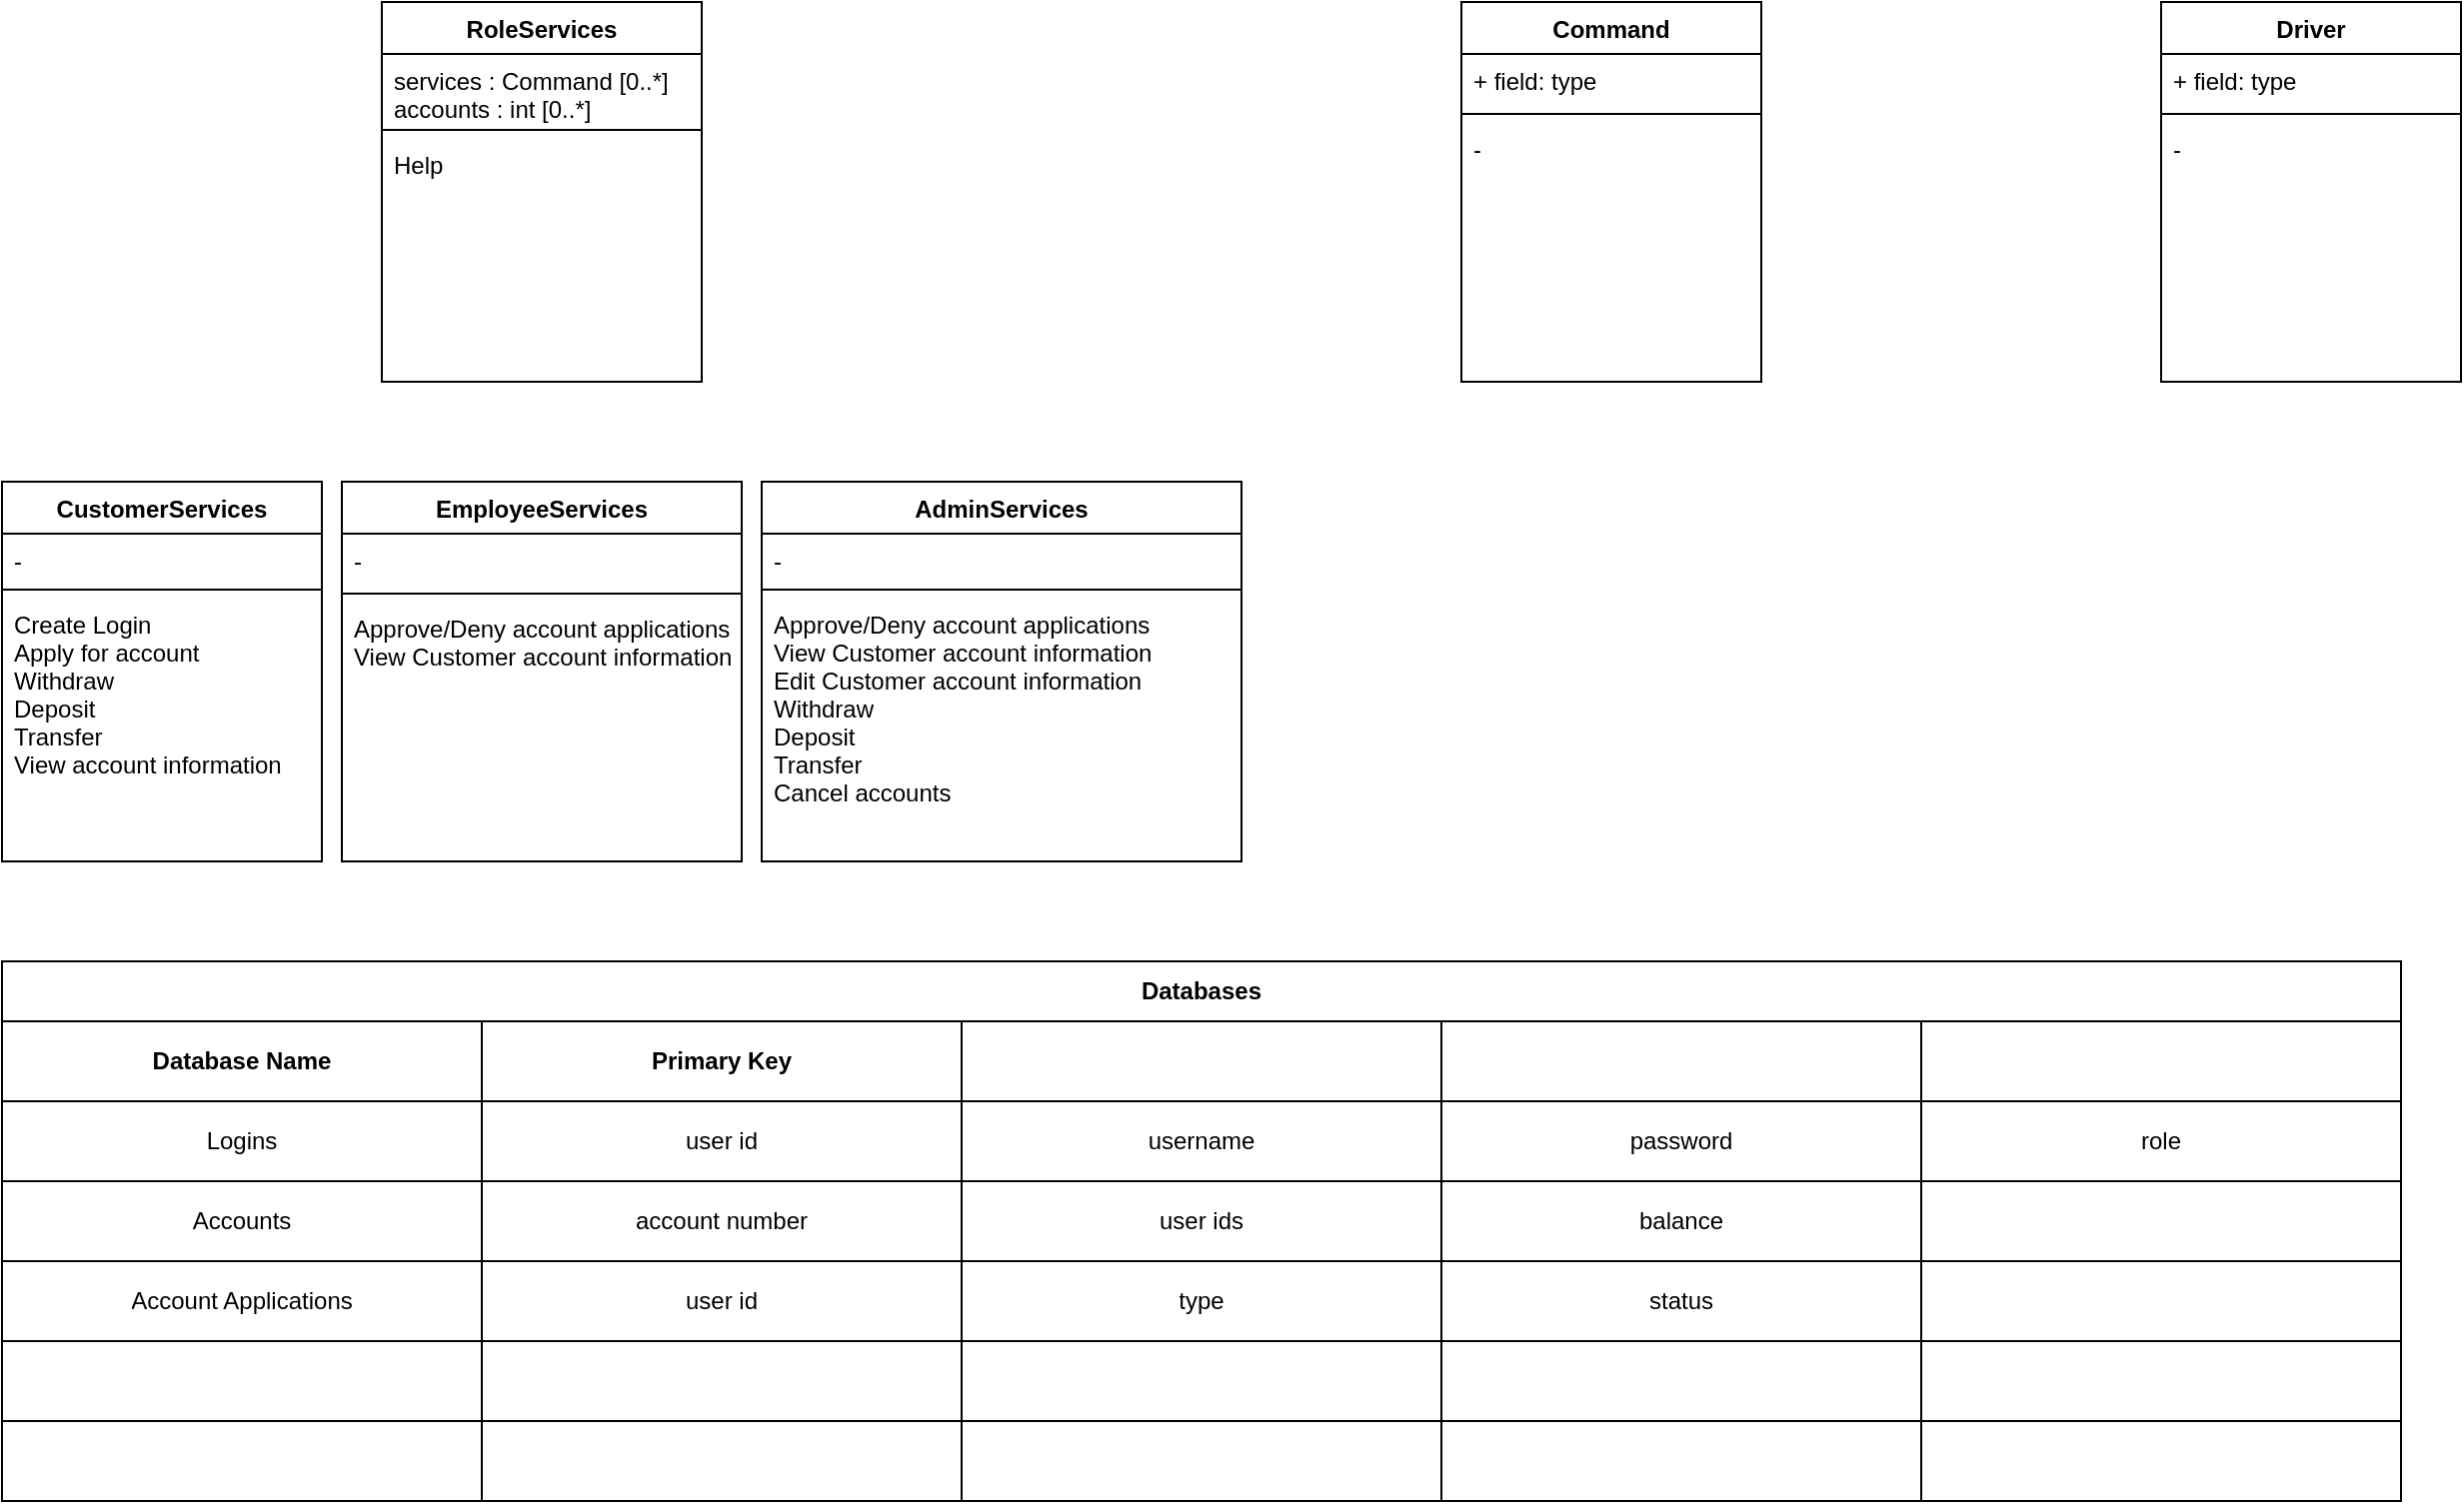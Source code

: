 <mxfile version="13.7.9" type="device"><diagram id="MOLWSdntqv5KNlrbiwFM" name="Page-1"><mxGraphModel dx="823" dy="619" grid="1" gridSize="10" guides="1" tooltips="1" connect="1" arrows="1" fold="1" page="1" pageScale="1" pageWidth="1100" pageHeight="1700" math="0" shadow="0"><root><mxCell id="0"/><mxCell id="1" parent="0"/><mxCell id="bUOklGpjW5dBZurvCayd-43" value="Command" style="swimlane;fontStyle=1;align=center;verticalAlign=top;childLayout=stackLayout;horizontal=1;startSize=26;horizontalStack=0;resizeParent=1;resizeParentMax=0;resizeLast=0;collapsible=1;marginBottom=0;" parent="1" vertex="1"><mxGeometry x="770" y="120" width="150" height="190" as="geometry"/></mxCell><mxCell id="bUOklGpjW5dBZurvCayd-44" value="+ field: type" style="text;strokeColor=none;fillColor=none;align=left;verticalAlign=top;spacingLeft=4;spacingRight=4;overflow=hidden;rotatable=0;points=[[0,0.5],[1,0.5]];portConstraint=eastwest;" parent="bUOklGpjW5dBZurvCayd-43" vertex="1"><mxGeometry y="26" width="150" height="26" as="geometry"/></mxCell><mxCell id="bUOklGpjW5dBZurvCayd-45" value="" style="line;strokeWidth=1;fillColor=none;align=left;verticalAlign=middle;spacingTop=-1;spacingLeft=3;spacingRight=3;rotatable=0;labelPosition=right;points=[];portConstraint=eastwest;" parent="bUOklGpjW5dBZurvCayd-43" vertex="1"><mxGeometry y="52" width="150" height="8" as="geometry"/></mxCell><mxCell id="bUOklGpjW5dBZurvCayd-46" value="-" style="text;strokeColor=none;fillColor=none;align=left;verticalAlign=top;spacingLeft=4;spacingRight=4;overflow=hidden;rotatable=0;points=[[0,0.5],[1,0.5]];portConstraint=eastwest;" parent="bUOklGpjW5dBZurvCayd-43" vertex="1"><mxGeometry y="60" width="150" height="130" as="geometry"/></mxCell><mxCell id="bUOklGpjW5dBZurvCayd-24" value="Driver" style="swimlane;fontStyle=1;align=center;verticalAlign=top;childLayout=stackLayout;horizontal=1;startSize=26;horizontalStack=0;resizeParent=1;resizeParentMax=0;resizeLast=0;collapsible=1;marginBottom=0;" parent="1" vertex="1"><mxGeometry x="1120" y="120" width="150" height="190" as="geometry"/></mxCell><mxCell id="bUOklGpjW5dBZurvCayd-25" value="+ field: type" style="text;strokeColor=none;fillColor=none;align=left;verticalAlign=top;spacingLeft=4;spacingRight=4;overflow=hidden;rotatable=0;points=[[0,0.5],[1,0.5]];portConstraint=eastwest;" parent="bUOklGpjW5dBZurvCayd-24" vertex="1"><mxGeometry y="26" width="150" height="26" as="geometry"/></mxCell><mxCell id="bUOklGpjW5dBZurvCayd-26" value="" style="line;strokeWidth=1;fillColor=none;align=left;verticalAlign=middle;spacingTop=-1;spacingLeft=3;spacingRight=3;rotatable=0;labelPosition=right;points=[];portConstraint=eastwest;" parent="bUOklGpjW5dBZurvCayd-24" vertex="1"><mxGeometry y="52" width="150" height="8" as="geometry"/></mxCell><mxCell id="bUOklGpjW5dBZurvCayd-27" value="-" style="text;strokeColor=none;fillColor=none;align=left;verticalAlign=top;spacingLeft=4;spacingRight=4;overflow=hidden;rotatable=0;points=[[0,0.5],[1,0.5]];portConstraint=eastwest;" parent="bUOklGpjW5dBZurvCayd-24" vertex="1"><mxGeometry y="60" width="150" height="130" as="geometry"/></mxCell><mxCell id="bUOklGpjW5dBZurvCayd-3" value="Databases" style="shape=table;html=1;whiteSpace=wrap;startSize=30;container=1;collapsible=0;childLayout=tableLayout;fontStyle=1;align=center;strokeColor=#000000;" parent="1" vertex="1"><mxGeometry x="40" y="600" width="1200" height="270" as="geometry"/></mxCell><mxCell id="bUOklGpjW5dBZurvCayd-107" style="shape=partialRectangle;html=1;whiteSpace=wrap;collapsible=0;dropTarget=0;pointerEvents=0;fillColor=none;top=0;left=0;bottom=0;right=0;points=[[0,0.5],[1,0.5]];portConstraint=eastwest;" parent="bUOklGpjW5dBZurvCayd-3" vertex="1"><mxGeometry y="30" width="1200" height="40" as="geometry"/></mxCell><mxCell id="bUOklGpjW5dBZurvCayd-108" value="&lt;b&gt;Database Name&lt;/b&gt;" style="shape=partialRectangle;html=1;whiteSpace=wrap;connectable=0;top=0;left=0;bottom=0;right=0;overflow=hidden;strokeWidth=1;perimeterSpacing=1;fillColor=none;" parent="bUOklGpjW5dBZurvCayd-107" vertex="1"><mxGeometry width="240" height="40" as="geometry"/></mxCell><mxCell id="bUOklGpjW5dBZurvCayd-109" value="&lt;b&gt;Primary Key&lt;/b&gt;" style="shape=partialRectangle;html=1;whiteSpace=wrap;connectable=0;fillColor=none;top=0;left=0;bottom=0;right=0;overflow=hidden;" parent="bUOklGpjW5dBZurvCayd-107" vertex="1"><mxGeometry x="240" width="240" height="40" as="geometry"/></mxCell><mxCell id="bUOklGpjW5dBZurvCayd-110" style="shape=partialRectangle;html=1;whiteSpace=wrap;connectable=0;fillColor=none;top=0;left=0;bottom=0;right=0;overflow=hidden;" parent="bUOklGpjW5dBZurvCayd-107" vertex="1"><mxGeometry x="480" width="240" height="40" as="geometry"/></mxCell><mxCell id="bUOklGpjW5dBZurvCayd-111" style="shape=partialRectangle;html=1;whiteSpace=wrap;connectable=0;fillColor=none;top=0;left=0;bottom=0;right=0;overflow=hidden;" parent="bUOklGpjW5dBZurvCayd-107" vertex="1"><mxGeometry x="720" width="240" height="40" as="geometry"/></mxCell><mxCell id="bUOklGpjW5dBZurvCayd-112" style="shape=partialRectangle;html=1;whiteSpace=wrap;connectable=0;fillColor=none;top=0;left=0;bottom=0;right=0;overflow=hidden;" parent="bUOklGpjW5dBZurvCayd-107" vertex="1"><mxGeometry x="960" width="240" height="40" as="geometry"/></mxCell><mxCell id="bUOklGpjW5dBZurvCayd-16" value="" style="shape=partialRectangle;html=1;whiteSpace=wrap;collapsible=0;dropTarget=0;pointerEvents=0;fillColor=none;top=0;left=0;bottom=0;right=0;points=[[0,0.5],[1,0.5]];portConstraint=eastwest;" parent="bUOklGpjW5dBZurvCayd-3" vertex="1"><mxGeometry y="70" width="1200" height="40" as="geometry"/></mxCell><mxCell id="bUOklGpjW5dBZurvCayd-17" value="Logins" style="shape=partialRectangle;html=1;whiteSpace=wrap;connectable=0;top=0;left=0;bottom=0;right=0;overflow=hidden;strokeWidth=1;perimeterSpacing=1;fillColor=none;" parent="bUOklGpjW5dBZurvCayd-16" vertex="1"><mxGeometry width="240" height="40" as="geometry"/></mxCell><mxCell id="bUOklGpjW5dBZurvCayd-28" value="user id" style="shape=partialRectangle;html=1;whiteSpace=wrap;connectable=0;fillColor=none;top=0;left=0;bottom=0;right=0;overflow=hidden;" parent="bUOklGpjW5dBZurvCayd-16" vertex="1"><mxGeometry x="240" width="240" height="40" as="geometry"/></mxCell><mxCell id="bUOklGpjW5dBZurvCayd-33" value="&lt;span&gt;username&lt;/span&gt;" style="shape=partialRectangle;html=1;whiteSpace=wrap;connectable=0;fillColor=none;top=0;left=0;bottom=0;right=0;overflow=hidden;" parent="bUOklGpjW5dBZurvCayd-16" vertex="1"><mxGeometry x="480" width="240" height="40" as="geometry"/></mxCell><mxCell id="bUOklGpjW5dBZurvCayd-38" value="password" style="shape=partialRectangle;html=1;whiteSpace=wrap;connectable=0;fillColor=none;top=0;left=0;bottom=0;right=0;overflow=hidden;" parent="bUOklGpjW5dBZurvCayd-16" vertex="1"><mxGeometry x="720" width="240" height="40" as="geometry"/></mxCell><mxCell id="bUOklGpjW5dBZurvCayd-68" value="role" style="shape=partialRectangle;html=1;whiteSpace=wrap;connectable=0;fillColor=none;top=0;left=0;bottom=0;right=0;overflow=hidden;" parent="bUOklGpjW5dBZurvCayd-16" vertex="1"><mxGeometry x="960" width="240" height="40" as="geometry"/></mxCell><mxCell id="bUOklGpjW5dBZurvCayd-20" value="" style="shape=partialRectangle;html=1;whiteSpace=wrap;collapsible=0;dropTarget=0;pointerEvents=0;fillColor=none;top=0;left=0;bottom=0;right=0;points=[[0,0.5],[1,0.5]];portConstraint=eastwest;" parent="bUOklGpjW5dBZurvCayd-3" vertex="1"><mxGeometry y="110" width="1200" height="40" as="geometry"/></mxCell><mxCell id="bUOklGpjW5dBZurvCayd-21" value="Accounts" style="shape=partialRectangle;html=1;whiteSpace=wrap;connectable=0;top=0;left=0;bottom=0;right=0;overflow=hidden;strokeWidth=1;perimeterSpacing=1;fillColor=none;" parent="bUOklGpjW5dBZurvCayd-20" vertex="1"><mxGeometry width="240" height="40" as="geometry"/></mxCell><mxCell id="bUOklGpjW5dBZurvCayd-29" value="account number" style="shape=partialRectangle;html=1;whiteSpace=wrap;connectable=0;fillColor=none;top=0;left=0;bottom=0;right=0;overflow=hidden;" parent="bUOklGpjW5dBZurvCayd-20" vertex="1"><mxGeometry x="240" width="240" height="40" as="geometry"/></mxCell><mxCell id="bUOklGpjW5dBZurvCayd-34" value="user ids" style="shape=partialRectangle;html=1;whiteSpace=wrap;connectable=0;fillColor=none;top=0;left=0;bottom=0;right=0;overflow=hidden;" parent="bUOklGpjW5dBZurvCayd-20" vertex="1"><mxGeometry x="480" width="240" height="40" as="geometry"/></mxCell><mxCell id="bUOklGpjW5dBZurvCayd-39" value="balance" style="shape=partialRectangle;html=1;whiteSpace=wrap;connectable=0;fillColor=none;top=0;left=0;bottom=0;right=0;overflow=hidden;" parent="bUOklGpjW5dBZurvCayd-20" vertex="1"><mxGeometry x="720" width="240" height="40" as="geometry"/></mxCell><mxCell id="bUOklGpjW5dBZurvCayd-69" style="shape=partialRectangle;html=1;whiteSpace=wrap;connectable=0;fillColor=none;top=0;left=0;bottom=0;right=0;overflow=hidden;" parent="bUOklGpjW5dBZurvCayd-20" vertex="1"><mxGeometry x="960" width="240" height="40" as="geometry"/></mxCell><mxCell id="bUOklGpjW5dBZurvCayd-4" value="" style="shape=partialRectangle;html=1;whiteSpace=wrap;collapsible=0;dropTarget=0;pointerEvents=0;fillColor=none;top=0;left=0;bottom=0;right=0;points=[[0,0.5],[1,0.5]];portConstraint=eastwest;" parent="bUOklGpjW5dBZurvCayd-3" vertex="1"><mxGeometry y="150" width="1200" height="40" as="geometry"/></mxCell><mxCell id="bUOklGpjW5dBZurvCayd-5" value="Account Applications" style="shape=partialRectangle;html=1;whiteSpace=wrap;connectable=0;top=0;left=0;bottom=0;right=0;overflow=hidden;strokeWidth=1;perimeterSpacing=1;fillColor=none;" parent="bUOklGpjW5dBZurvCayd-4" vertex="1"><mxGeometry width="240" height="40" as="geometry"/></mxCell><mxCell id="bUOklGpjW5dBZurvCayd-30" value="user id" style="shape=partialRectangle;html=1;whiteSpace=wrap;connectable=0;fillColor=none;top=0;left=0;bottom=0;right=0;overflow=hidden;" parent="bUOklGpjW5dBZurvCayd-4" vertex="1"><mxGeometry x="240" width="240" height="40" as="geometry"/></mxCell><mxCell id="bUOklGpjW5dBZurvCayd-35" value="type" style="shape=partialRectangle;html=1;whiteSpace=wrap;connectable=0;fillColor=none;top=0;left=0;bottom=0;right=0;overflow=hidden;" parent="bUOklGpjW5dBZurvCayd-4" vertex="1"><mxGeometry x="480" width="240" height="40" as="geometry"/></mxCell><mxCell id="bUOklGpjW5dBZurvCayd-40" value="status" style="shape=partialRectangle;html=1;whiteSpace=wrap;connectable=0;fillColor=none;top=0;left=0;bottom=0;right=0;overflow=hidden;" parent="bUOklGpjW5dBZurvCayd-4" vertex="1"><mxGeometry x="720" width="240" height="40" as="geometry"/></mxCell><mxCell id="bUOklGpjW5dBZurvCayd-70" style="shape=partialRectangle;html=1;whiteSpace=wrap;connectable=0;fillColor=none;top=0;left=0;bottom=0;right=0;overflow=hidden;" parent="bUOklGpjW5dBZurvCayd-4" vertex="1"><mxGeometry x="960" width="240" height="40" as="geometry"/></mxCell><mxCell id="bUOklGpjW5dBZurvCayd-8" value="" style="shape=partialRectangle;html=1;whiteSpace=wrap;collapsible=0;dropTarget=0;pointerEvents=0;fillColor=none;top=0;left=0;bottom=0;right=0;points=[[0,0.5],[1,0.5]];portConstraint=eastwest;" parent="bUOklGpjW5dBZurvCayd-3" vertex="1"><mxGeometry y="190" width="1200" height="40" as="geometry"/></mxCell><mxCell id="bUOklGpjW5dBZurvCayd-9" value="" style="shape=partialRectangle;html=1;whiteSpace=wrap;connectable=0;fillColor=none;top=0;left=0;bottom=0;right=0;overflow=hidden;" parent="bUOklGpjW5dBZurvCayd-8" vertex="1"><mxGeometry width="240" height="40" as="geometry"/></mxCell><mxCell id="bUOklGpjW5dBZurvCayd-31" style="shape=partialRectangle;html=1;whiteSpace=wrap;connectable=0;fillColor=none;top=0;left=0;bottom=0;right=0;overflow=hidden;" parent="bUOklGpjW5dBZurvCayd-8" vertex="1"><mxGeometry x="240" width="240" height="40" as="geometry"/></mxCell><mxCell id="bUOklGpjW5dBZurvCayd-36" style="shape=partialRectangle;html=1;whiteSpace=wrap;connectable=0;fillColor=none;top=0;left=0;bottom=0;right=0;overflow=hidden;" parent="bUOklGpjW5dBZurvCayd-8" vertex="1"><mxGeometry x="480" width="240" height="40" as="geometry"/></mxCell><mxCell id="bUOklGpjW5dBZurvCayd-41" style="shape=partialRectangle;html=1;whiteSpace=wrap;connectable=0;fillColor=none;top=0;left=0;bottom=0;right=0;overflow=hidden;" parent="bUOklGpjW5dBZurvCayd-8" vertex="1"><mxGeometry x="720" width="240" height="40" as="geometry"/></mxCell><mxCell id="bUOklGpjW5dBZurvCayd-71" style="shape=partialRectangle;html=1;whiteSpace=wrap;connectable=0;fillColor=none;top=0;left=0;bottom=0;right=0;overflow=hidden;" parent="bUOklGpjW5dBZurvCayd-8" vertex="1"><mxGeometry x="960" width="240" height="40" as="geometry"/></mxCell><mxCell id="bUOklGpjW5dBZurvCayd-12" value="" style="shape=partialRectangle;html=1;whiteSpace=wrap;collapsible=0;dropTarget=0;pointerEvents=0;fillColor=none;top=0;left=0;bottom=0;right=0;points=[[0,0.5],[1,0.5]];portConstraint=eastwest;" parent="bUOklGpjW5dBZurvCayd-3" vertex="1"><mxGeometry y="230" width="1200" height="40" as="geometry"/></mxCell><mxCell id="bUOklGpjW5dBZurvCayd-13" value="" style="shape=partialRectangle;html=1;whiteSpace=wrap;connectable=0;fillColor=none;top=0;left=0;bottom=0;right=0;overflow=hidden;" parent="bUOklGpjW5dBZurvCayd-12" vertex="1"><mxGeometry width="240" height="40" as="geometry"/></mxCell><mxCell id="bUOklGpjW5dBZurvCayd-32" style="shape=partialRectangle;html=1;whiteSpace=wrap;connectable=0;fillColor=none;top=0;left=0;bottom=0;right=0;overflow=hidden;" parent="bUOklGpjW5dBZurvCayd-12" vertex="1"><mxGeometry x="240" width="240" height="40" as="geometry"/></mxCell><mxCell id="bUOklGpjW5dBZurvCayd-37" style="shape=partialRectangle;html=1;whiteSpace=wrap;connectable=0;fillColor=none;top=0;left=0;bottom=0;right=0;overflow=hidden;" parent="bUOklGpjW5dBZurvCayd-12" vertex="1"><mxGeometry x="480" width="240" height="40" as="geometry"/></mxCell><mxCell id="bUOklGpjW5dBZurvCayd-42" style="shape=partialRectangle;html=1;whiteSpace=wrap;connectable=0;fillColor=none;top=0;left=0;bottom=0;right=0;overflow=hidden;" parent="bUOklGpjW5dBZurvCayd-12" vertex="1"><mxGeometry x="720" width="240" height="40" as="geometry"/></mxCell><mxCell id="bUOklGpjW5dBZurvCayd-72" style="shape=partialRectangle;html=1;whiteSpace=wrap;connectable=0;fillColor=none;top=0;left=0;bottom=0;right=0;overflow=hidden;" parent="bUOklGpjW5dBZurvCayd-12" vertex="1"><mxGeometry x="960" width="240" height="40" as="geometry"/></mxCell><mxCell id="xtTjwRhM_AZPEElo4OAW-9" value="EmployeeServices" style="swimlane;fontStyle=1;align=center;verticalAlign=top;childLayout=stackLayout;horizontal=1;startSize=26;horizontalStack=0;resizeParent=1;resizeParentMax=0;resizeLast=0;collapsible=1;marginBottom=0;" parent="1" vertex="1"><mxGeometry x="210" y="360" width="200" height="190" as="geometry"/></mxCell><mxCell id="xtTjwRhM_AZPEElo4OAW-10" value="-" style="text;strokeColor=none;fillColor=none;align=left;verticalAlign=top;spacingLeft=4;spacingRight=4;overflow=hidden;rotatable=0;points=[[0,0.5],[1,0.5]];portConstraint=eastwest;" parent="xtTjwRhM_AZPEElo4OAW-9" vertex="1"><mxGeometry y="26" width="200" height="26" as="geometry"/></mxCell><mxCell id="bUOklGpjW5dBZurvCayd-52" value="" style="line;strokeWidth=1;fillColor=none;align=left;verticalAlign=middle;spacingTop=-1;spacingLeft=3;spacingRight=3;rotatable=0;labelPosition=right;points=[];portConstraint=eastwest;" parent="xtTjwRhM_AZPEElo4OAW-9" vertex="1"><mxGeometry y="52" width="200" height="8" as="geometry"/></mxCell><mxCell id="xtTjwRhM_AZPEElo4OAW-12" value="Approve/Deny account applications&#10;View Customer account information" style="text;fillColor=none;align=left;verticalAlign=top;spacingLeft=4;spacingRight=4;overflow=hidden;rotatable=0;points=[[0,0.5],[1,0.5]];portConstraint=eastwest;" parent="xtTjwRhM_AZPEElo4OAW-9" vertex="1"><mxGeometry y="60" width="200" height="130" as="geometry"/></mxCell><mxCell id="xtTjwRhM_AZPEElo4OAW-1" value="AdminServices" style="swimlane;fontStyle=1;align=center;verticalAlign=top;childLayout=stackLayout;horizontal=1;startSize=26;horizontalStack=0;resizeParent=1;resizeParentMax=0;resizeLast=0;collapsible=1;marginBottom=0;" parent="1" vertex="1"><mxGeometry x="420" y="360" width="240" height="190" as="geometry"/></mxCell><mxCell id="xtTjwRhM_AZPEElo4OAW-2" value="-" style="text;strokeColor=none;fillColor=none;align=left;verticalAlign=top;spacingLeft=4;spacingRight=4;overflow=hidden;rotatable=0;points=[[0,0.5],[1,0.5]];portConstraint=eastwest;" parent="xtTjwRhM_AZPEElo4OAW-1" vertex="1"><mxGeometry y="26" width="240" height="24" as="geometry"/></mxCell><mxCell id="xtTjwRhM_AZPEElo4OAW-3" value="" style="line;strokeWidth=1;fillColor=none;align=left;verticalAlign=middle;spacingTop=0;spacingLeft=3;spacingRight=3;rotatable=0;labelPosition=right;points=[];portConstraint=eastwest;" parent="xtTjwRhM_AZPEElo4OAW-1" vertex="1"><mxGeometry y="50" width="240" height="8" as="geometry"/></mxCell><mxCell id="xtTjwRhM_AZPEElo4OAW-4" value="Approve/Deny account applications&#10;View Customer account information&#10;Edit Customer account information&#10;Withdraw&#10;Deposit&#10;Transfer&#10;Cancel accounts" style="text;strokeColor=none;fillColor=none;align=left;verticalAlign=top;spacingLeft=4;spacingRight=4;overflow=hidden;rotatable=0;points=[[0,0.5],[1,0.5]];portConstraint=eastwest;" parent="xtTjwRhM_AZPEElo4OAW-1" vertex="1"><mxGeometry y="58" width="240" height="132" as="geometry"/></mxCell><mxCell id="bUOklGpjW5dBZurvCayd-48" value="CustomerServices" style="swimlane;fontStyle=1;align=center;verticalAlign=top;childLayout=stackLayout;horizontal=1;startSize=26;horizontalStack=0;resizeParent=1;resizeParentMax=0;resizeLast=0;collapsible=1;marginBottom=0;" parent="1" vertex="1"><mxGeometry x="40" y="360" width="160" height="190" as="geometry"/></mxCell><mxCell id="bUOklGpjW5dBZurvCayd-49" value="-" style="text;strokeColor=none;fillColor=none;align=left;verticalAlign=top;spacingLeft=4;spacingRight=4;overflow=hidden;rotatable=0;points=[[0,0.5],[1,0.5]];portConstraint=eastwest;" parent="bUOklGpjW5dBZurvCayd-48" vertex="1"><mxGeometry y="26" width="160" height="24" as="geometry"/></mxCell><mxCell id="bUOklGpjW5dBZurvCayd-50" value="" style="line;strokeWidth=1;fillColor=none;align=left;verticalAlign=middle;spacingTop=-1;spacingLeft=3;spacingRight=3;rotatable=0;labelPosition=right;points=[];portConstraint=eastwest;" parent="bUOklGpjW5dBZurvCayd-48" vertex="1"><mxGeometry y="50" width="160" height="8" as="geometry"/></mxCell><mxCell id="bUOklGpjW5dBZurvCayd-51" value="Create Login&#10;Apply for account&#10;Withdraw&#10;Deposit&#10;Transfer&#10;View account information" style="text;strokeColor=none;fillColor=none;align=left;verticalAlign=top;spacingLeft=4;spacingRight=4;overflow=hidden;rotatable=0;points=[[0,0.5],[1,0.5]];portConstraint=eastwest;" parent="bUOklGpjW5dBZurvCayd-48" vertex="1"><mxGeometry y="58" width="160" height="132" as="geometry"/></mxCell><mxCell id="xtTjwRhM_AZPEElo4OAW-5" value="RoleServices" style="swimlane;fontStyle=1;align=center;verticalAlign=top;childLayout=stackLayout;horizontal=1;startSize=26;horizontalStack=0;resizeParent=1;resizeParentMax=0;resizeLast=0;collapsible=1;marginBottom=0;" parent="1" vertex="1"><mxGeometry x="230" y="120" width="160" height="190" as="geometry"/></mxCell><mxCell id="xtTjwRhM_AZPEElo4OAW-6" value="services : Command [0..*]&#10;accounts : int [0..*]" style="text;strokeColor=none;fillColor=none;align=left;verticalAlign=top;spacingLeft=4;spacingRight=4;overflow=hidden;rotatable=0;points=[[0,0.5],[1,0.5]];portConstraint=eastwest;" parent="xtTjwRhM_AZPEElo4OAW-5" vertex="1"><mxGeometry y="26" width="160" height="34" as="geometry"/></mxCell><mxCell id="xtTjwRhM_AZPEElo4OAW-7" value="" style="line;strokeWidth=1;fillColor=none;align=left;verticalAlign=middle;spacingTop=-1;spacingLeft=3;spacingRight=3;rotatable=0;labelPosition=right;points=[];portConstraint=eastwest;" parent="xtTjwRhM_AZPEElo4OAW-5" vertex="1"><mxGeometry y="60" width="160" height="8" as="geometry"/></mxCell><mxCell id="xtTjwRhM_AZPEElo4OAW-8" value="Help" style="text;strokeColor=none;fillColor=none;align=left;verticalAlign=top;spacingLeft=4;spacingRight=4;overflow=hidden;rotatable=0;points=[[0,0.5],[1,0.5]];portConstraint=eastwest;" parent="xtTjwRhM_AZPEElo4OAW-5" vertex="1"><mxGeometry y="68" width="160" height="122" as="geometry"/></mxCell></root></mxGraphModel></diagram></mxfile>